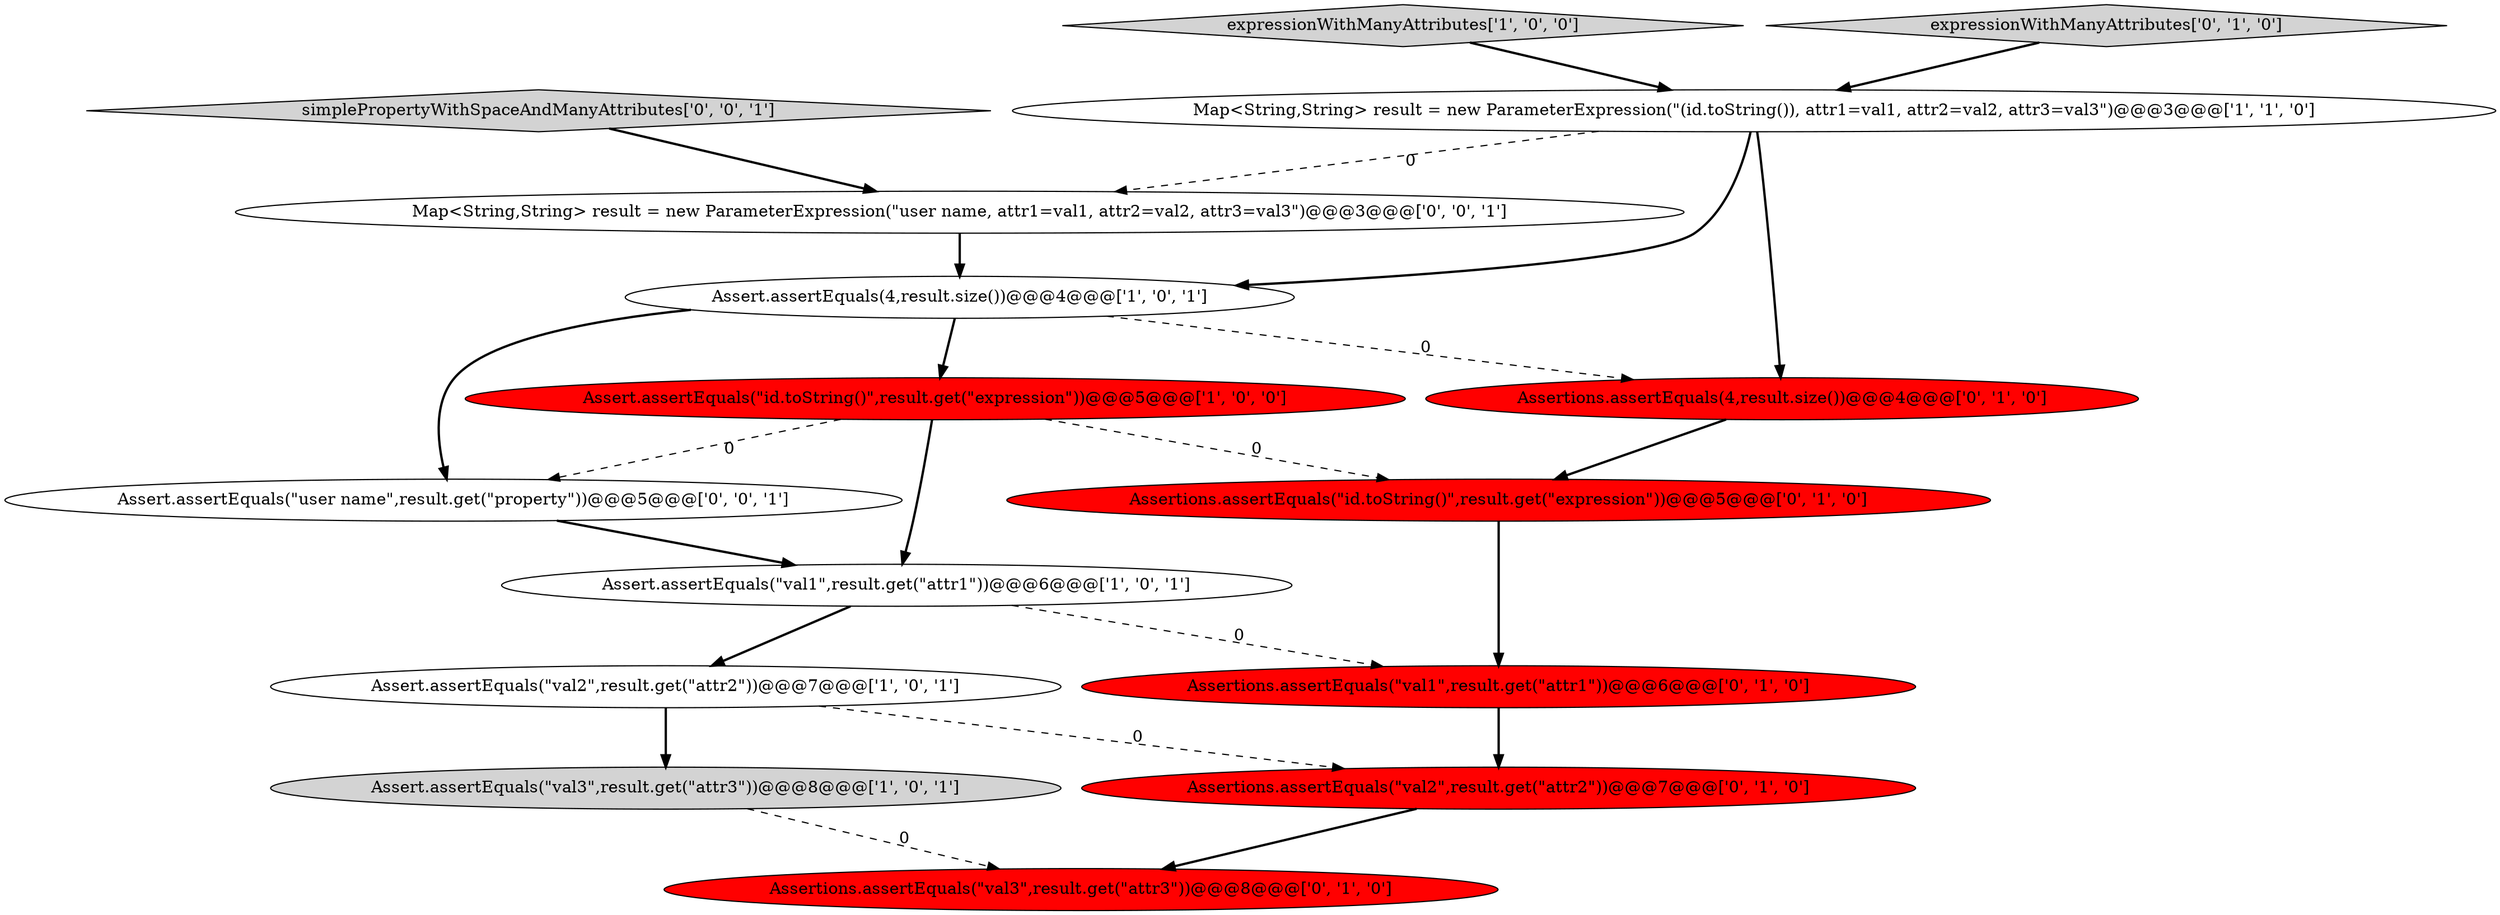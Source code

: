 digraph {
0 [style = filled, label = "Map<String,String> result = new ParameterExpression(\"(id.toString()), attr1=val1, attr2=val2, attr3=val3\")@@@3@@@['1', '1', '0']", fillcolor = white, shape = ellipse image = "AAA0AAABBB1BBB"];
4 [style = filled, label = "Assert.assertEquals(\"val2\",result.get(\"attr2\"))@@@7@@@['1', '0', '1']", fillcolor = white, shape = ellipse image = "AAA0AAABBB1BBB"];
11 [style = filled, label = "Assertions.assertEquals(\"val2\",result.get(\"attr2\"))@@@7@@@['0', '1', '0']", fillcolor = red, shape = ellipse image = "AAA1AAABBB2BBB"];
5 [style = filled, label = "Assert.assertEquals(\"val1\",result.get(\"attr1\"))@@@6@@@['1', '0', '1']", fillcolor = white, shape = ellipse image = "AAA0AAABBB1BBB"];
10 [style = filled, label = "Assertions.assertEquals(\"id.toString()\",result.get(\"expression\"))@@@5@@@['0', '1', '0']", fillcolor = red, shape = ellipse image = "AAA1AAABBB2BBB"];
2 [style = filled, label = "Assert.assertEquals(\"id.toString()\",result.get(\"expression\"))@@@5@@@['1', '0', '0']", fillcolor = red, shape = ellipse image = "AAA1AAABBB1BBB"];
13 [style = filled, label = "simplePropertyWithSpaceAndManyAttributes['0', '0', '1']", fillcolor = lightgray, shape = diamond image = "AAA0AAABBB3BBB"];
3 [style = filled, label = "Assert.assertEquals(4,result.size())@@@4@@@['1', '0', '1']", fillcolor = white, shape = ellipse image = "AAA0AAABBB1BBB"];
1 [style = filled, label = "expressionWithManyAttributes['1', '0', '0']", fillcolor = lightgray, shape = diamond image = "AAA0AAABBB1BBB"];
12 [style = filled, label = "expressionWithManyAttributes['0', '1', '0']", fillcolor = lightgray, shape = diamond image = "AAA0AAABBB2BBB"];
9 [style = filled, label = "Assertions.assertEquals(4,result.size())@@@4@@@['0', '1', '0']", fillcolor = red, shape = ellipse image = "AAA1AAABBB2BBB"];
6 [style = filled, label = "Assert.assertEquals(\"val3\",result.get(\"attr3\"))@@@8@@@['1', '0', '1']", fillcolor = lightgray, shape = ellipse image = "AAA0AAABBB1BBB"];
8 [style = filled, label = "Assertions.assertEquals(\"val3\",result.get(\"attr3\"))@@@8@@@['0', '1', '0']", fillcolor = red, shape = ellipse image = "AAA1AAABBB2BBB"];
15 [style = filled, label = "Assert.assertEquals(\"user name\",result.get(\"property\"))@@@5@@@['0', '0', '1']", fillcolor = white, shape = ellipse image = "AAA0AAABBB3BBB"];
7 [style = filled, label = "Assertions.assertEquals(\"val1\",result.get(\"attr1\"))@@@6@@@['0', '1', '0']", fillcolor = red, shape = ellipse image = "AAA1AAABBB2BBB"];
14 [style = filled, label = "Map<String,String> result = new ParameterExpression(\"user name, attr1=val1, attr2=val2, attr3=val3\")@@@3@@@['0', '0', '1']", fillcolor = white, shape = ellipse image = "AAA0AAABBB3BBB"];
0->3 [style = bold, label=""];
14->3 [style = bold, label=""];
0->9 [style = bold, label=""];
6->8 [style = dashed, label="0"];
7->11 [style = bold, label=""];
4->6 [style = bold, label=""];
3->15 [style = bold, label=""];
1->0 [style = bold, label=""];
9->10 [style = bold, label=""];
12->0 [style = bold, label=""];
10->7 [style = bold, label=""];
15->5 [style = bold, label=""];
2->10 [style = dashed, label="0"];
2->15 [style = dashed, label="0"];
0->14 [style = dashed, label="0"];
3->2 [style = bold, label=""];
3->9 [style = dashed, label="0"];
5->4 [style = bold, label=""];
11->8 [style = bold, label=""];
4->11 [style = dashed, label="0"];
5->7 [style = dashed, label="0"];
13->14 [style = bold, label=""];
2->5 [style = bold, label=""];
}
